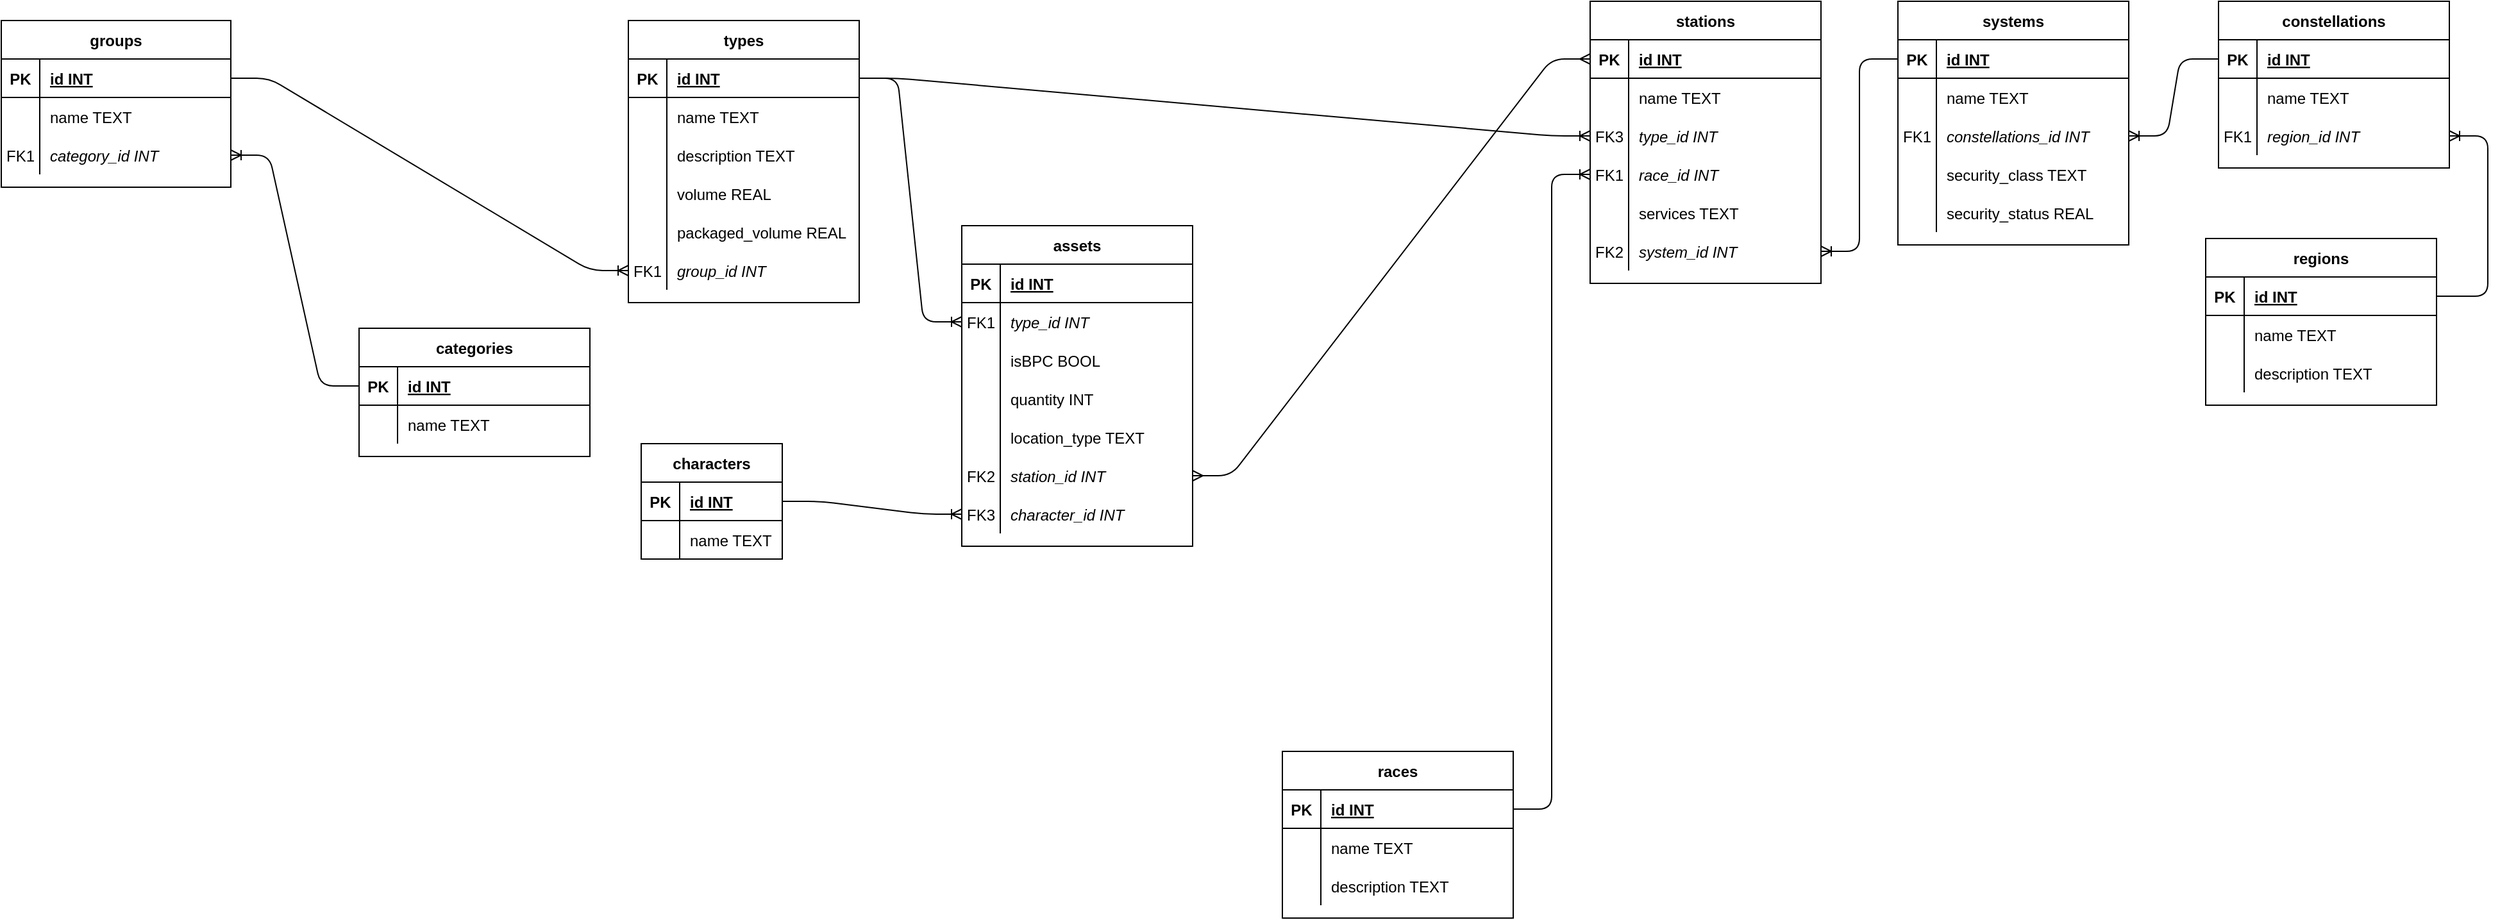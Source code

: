 <mxfile version="14.1.8" type="device"><diagram id="R2lEEEUBdFMjLlhIrx00" name="Page-1"><mxGraphModel dx="2560" dy="862" grid="1" gridSize="10" guides="1" tooltips="1" connect="1" arrows="1" fold="1" page="1" pageScale="1" pageWidth="1200" pageHeight="1600" math="0" shadow="0" extFonts="Permanent Marker^https://fonts.googleapis.com/css?family=Permanent+Marker"><root><mxCell id="0"/><mxCell id="1" parent="0"/><mxCell id="Y-l3WgnU4k8Fec1koup_-11" value="characters" style="shape=table;startSize=30;container=1;collapsible=1;childLayout=tableLayout;fixedRows=1;rowLines=0;fontStyle=1;align=center;resizeLast=1;" parent="1" vertex="1"><mxGeometry x="320" y="360" width="110" height="90" as="geometry"><mxRectangle x="140" y="400" width="90" height="30" as="alternateBounds"/></mxGeometry></mxCell><mxCell id="Y-l3WgnU4k8Fec1koup_-12" value="" style="shape=partialRectangle;collapsible=0;dropTarget=0;pointerEvents=0;fillColor=none;top=0;left=0;bottom=1;right=0;points=[[0,0.5],[1,0.5]];portConstraint=eastwest;" parent="Y-l3WgnU4k8Fec1koup_-11" vertex="1"><mxGeometry y="30" width="110" height="30" as="geometry"/></mxCell><mxCell id="Y-l3WgnU4k8Fec1koup_-13" value="PK" style="shape=partialRectangle;connectable=0;fillColor=none;top=0;left=0;bottom=0;right=0;fontStyle=1;overflow=hidden;" parent="Y-l3WgnU4k8Fec1koup_-12" vertex="1"><mxGeometry width="30" height="30" as="geometry"/></mxCell><mxCell id="Y-l3WgnU4k8Fec1koup_-14" value="id INT" style="shape=partialRectangle;connectable=0;fillColor=none;top=0;left=0;bottom=0;right=0;align=left;spacingLeft=6;fontStyle=5;overflow=hidden;" parent="Y-l3WgnU4k8Fec1koup_-12" vertex="1"><mxGeometry x="30" width="80" height="30" as="geometry"/></mxCell><mxCell id="Y-l3WgnU4k8Fec1koup_-15" value="" style="shape=partialRectangle;collapsible=0;dropTarget=0;pointerEvents=0;fillColor=none;top=0;left=0;bottom=0;right=0;points=[[0,0.5],[1,0.5]];portConstraint=eastwest;" parent="Y-l3WgnU4k8Fec1koup_-11" vertex="1"><mxGeometry y="60" width="110" height="30" as="geometry"/></mxCell><mxCell id="Y-l3WgnU4k8Fec1koup_-16" value="" style="shape=partialRectangle;connectable=0;fillColor=none;top=0;left=0;bottom=0;right=0;editable=1;overflow=hidden;" parent="Y-l3WgnU4k8Fec1koup_-15" vertex="1"><mxGeometry width="30" height="30" as="geometry"/></mxCell><mxCell id="Y-l3WgnU4k8Fec1koup_-17" value="name TEXT" style="shape=partialRectangle;connectable=0;fillColor=none;top=0;left=0;bottom=0;right=0;align=left;spacingLeft=6;overflow=hidden;" parent="Y-l3WgnU4k8Fec1koup_-15" vertex="1"><mxGeometry x="30" width="80" height="30" as="geometry"/></mxCell><mxCell id="Y-l3WgnU4k8Fec1koup_-24" value="assets" style="shape=table;startSize=30;container=1;collapsible=1;childLayout=tableLayout;fixedRows=1;rowLines=0;fontStyle=1;align=center;resizeLast=1;" parent="1" vertex="1"><mxGeometry x="570" y="190" width="180" height="250" as="geometry"/></mxCell><mxCell id="Y-l3WgnU4k8Fec1koup_-25" value="" style="shape=partialRectangle;collapsible=0;dropTarget=0;pointerEvents=0;fillColor=none;top=0;left=0;bottom=1;right=0;points=[[0,0.5],[1,0.5]];portConstraint=eastwest;" parent="Y-l3WgnU4k8Fec1koup_-24" vertex="1"><mxGeometry y="30" width="180" height="30" as="geometry"/></mxCell><mxCell id="Y-l3WgnU4k8Fec1koup_-26" value="PK" style="shape=partialRectangle;connectable=0;fillColor=none;top=0;left=0;bottom=0;right=0;fontStyle=1;overflow=hidden;" parent="Y-l3WgnU4k8Fec1koup_-25" vertex="1"><mxGeometry width="30" height="30" as="geometry"/></mxCell><mxCell id="Y-l3WgnU4k8Fec1koup_-27" value="id INT" style="shape=partialRectangle;connectable=0;fillColor=none;top=0;left=0;bottom=0;right=0;align=left;spacingLeft=6;fontStyle=5;overflow=hidden;" parent="Y-l3WgnU4k8Fec1koup_-25" vertex="1"><mxGeometry x="30" width="150" height="30" as="geometry"/></mxCell><mxCell id="Y-l3WgnU4k8Fec1koup_-28" value="" style="shape=partialRectangle;collapsible=0;dropTarget=0;pointerEvents=0;fillColor=none;top=0;left=0;bottom=0;right=0;points=[[0,0.5],[1,0.5]];portConstraint=eastwest;" parent="Y-l3WgnU4k8Fec1koup_-24" vertex="1"><mxGeometry y="60" width="180" height="30" as="geometry"/></mxCell><mxCell id="Y-l3WgnU4k8Fec1koup_-29" value="FK1" style="shape=partialRectangle;connectable=0;fillColor=none;top=0;left=0;bottom=0;right=0;editable=1;overflow=hidden;" parent="Y-l3WgnU4k8Fec1koup_-28" vertex="1"><mxGeometry width="30" height="30" as="geometry"/></mxCell><mxCell id="Y-l3WgnU4k8Fec1koup_-30" value="type_id INT" style="shape=partialRectangle;connectable=0;fillColor=none;top=0;left=0;bottom=0;right=0;align=left;spacingLeft=6;overflow=hidden;fontStyle=2" parent="Y-l3WgnU4k8Fec1koup_-28" vertex="1"><mxGeometry x="30" width="150" height="30" as="geometry"/></mxCell><mxCell id="Y-l3WgnU4k8Fec1koup_-31" value="" style="shape=partialRectangle;collapsible=0;dropTarget=0;pointerEvents=0;fillColor=none;top=0;left=0;bottom=0;right=0;points=[[0,0.5],[1,0.5]];portConstraint=eastwest;" parent="Y-l3WgnU4k8Fec1koup_-24" vertex="1"><mxGeometry y="90" width="180" height="30" as="geometry"/></mxCell><mxCell id="Y-l3WgnU4k8Fec1koup_-32" value="" style="shape=partialRectangle;connectable=0;fillColor=none;top=0;left=0;bottom=0;right=0;editable=1;overflow=hidden;" parent="Y-l3WgnU4k8Fec1koup_-31" vertex="1"><mxGeometry width="30" height="30" as="geometry"/></mxCell><mxCell id="Y-l3WgnU4k8Fec1koup_-33" value="isBPC BOOL" style="shape=partialRectangle;connectable=0;fillColor=none;top=0;left=0;bottom=0;right=0;align=left;spacingLeft=6;overflow=hidden;" parent="Y-l3WgnU4k8Fec1koup_-31" vertex="1"><mxGeometry x="30" width="150" height="30" as="geometry"/></mxCell><mxCell id="Y-l3WgnU4k8Fec1koup_-34" value="" style="shape=partialRectangle;collapsible=0;dropTarget=0;pointerEvents=0;fillColor=none;top=0;left=0;bottom=0;right=0;points=[[0,0.5],[1,0.5]];portConstraint=eastwest;" parent="Y-l3WgnU4k8Fec1koup_-24" vertex="1"><mxGeometry y="120" width="180" height="30" as="geometry"/></mxCell><mxCell id="Y-l3WgnU4k8Fec1koup_-35" value="" style="shape=partialRectangle;connectable=0;fillColor=none;top=0;left=0;bottom=0;right=0;editable=1;overflow=hidden;" parent="Y-l3WgnU4k8Fec1koup_-34" vertex="1"><mxGeometry width="30" height="30" as="geometry"/></mxCell><mxCell id="Y-l3WgnU4k8Fec1koup_-36" value="quantity INT" style="shape=partialRectangle;connectable=0;fillColor=none;top=0;left=0;bottom=0;right=0;align=left;spacingLeft=6;overflow=hidden;" parent="Y-l3WgnU4k8Fec1koup_-34" vertex="1"><mxGeometry x="30" width="150" height="30" as="geometry"/></mxCell><mxCell id="Y-l3WgnU4k8Fec1koup_-103" value="" style="shape=partialRectangle;collapsible=0;dropTarget=0;pointerEvents=0;fillColor=none;top=0;left=0;bottom=0;right=0;points=[[0,0.5],[1,0.5]];portConstraint=eastwest;" parent="Y-l3WgnU4k8Fec1koup_-24" vertex="1"><mxGeometry y="150" width="180" height="30" as="geometry"/></mxCell><mxCell id="Y-l3WgnU4k8Fec1koup_-104" value="" style="shape=partialRectangle;connectable=0;fillColor=none;top=0;left=0;bottom=0;right=0;editable=1;overflow=hidden;" parent="Y-l3WgnU4k8Fec1koup_-103" vertex="1"><mxGeometry width="30" height="30" as="geometry"/></mxCell><mxCell id="Y-l3WgnU4k8Fec1koup_-105" value="location_type TEXT" style="shape=partialRectangle;connectable=0;fillColor=none;top=0;left=0;bottom=0;right=0;align=left;spacingLeft=6;overflow=hidden;" parent="Y-l3WgnU4k8Fec1koup_-103" vertex="1"><mxGeometry x="30" width="150" height="30" as="geometry"/></mxCell><mxCell id="Y-l3WgnU4k8Fec1koup_-106" value="" style="shape=partialRectangle;collapsible=0;dropTarget=0;pointerEvents=0;fillColor=none;top=0;left=0;bottom=0;right=0;points=[[0,0.5],[1,0.5]];portConstraint=eastwest;" parent="Y-l3WgnU4k8Fec1koup_-24" vertex="1"><mxGeometry y="180" width="180" height="30" as="geometry"/></mxCell><mxCell id="Y-l3WgnU4k8Fec1koup_-107" value="FK2" style="shape=partialRectangle;connectable=0;fillColor=none;top=0;left=0;bottom=0;right=0;editable=1;overflow=hidden;" parent="Y-l3WgnU4k8Fec1koup_-106" vertex="1"><mxGeometry width="30" height="30" as="geometry"/></mxCell><mxCell id="Y-l3WgnU4k8Fec1koup_-108" value="station_id INT" style="shape=partialRectangle;connectable=0;fillColor=none;top=0;left=0;bottom=0;right=0;align=left;spacingLeft=6;overflow=hidden;fontStyle=2" parent="Y-l3WgnU4k8Fec1koup_-106" vertex="1"><mxGeometry x="30" width="150" height="30" as="geometry"/></mxCell><mxCell id="Y-l3WgnU4k8Fec1koup_-109" value="" style="shape=partialRectangle;collapsible=0;dropTarget=0;pointerEvents=0;fillColor=none;top=0;left=0;bottom=0;right=0;points=[[0,0.5],[1,0.5]];portConstraint=eastwest;" parent="Y-l3WgnU4k8Fec1koup_-24" vertex="1"><mxGeometry y="210" width="180" height="30" as="geometry"/></mxCell><mxCell id="Y-l3WgnU4k8Fec1koup_-110" value="FK3" style="shape=partialRectangle;connectable=0;fillColor=none;top=0;left=0;bottom=0;right=0;editable=1;overflow=hidden;" parent="Y-l3WgnU4k8Fec1koup_-109" vertex="1"><mxGeometry width="30" height="30" as="geometry"/></mxCell><mxCell id="Y-l3WgnU4k8Fec1koup_-111" value="character_id INT" style="shape=partialRectangle;connectable=0;fillColor=none;top=0;left=0;bottom=0;right=0;align=left;spacingLeft=6;overflow=hidden;fontStyle=2" parent="Y-l3WgnU4k8Fec1koup_-109" vertex="1"><mxGeometry x="30" width="150" height="30" as="geometry"/></mxCell><mxCell id="Y-l3WgnU4k8Fec1koup_-37" value="types" style="shape=table;startSize=30;container=1;collapsible=1;childLayout=tableLayout;fixedRows=1;rowLines=0;fontStyle=1;align=center;resizeLast=1;" parent="1" vertex="1"><mxGeometry x="310" y="30" width="180" height="220" as="geometry"/></mxCell><mxCell id="Y-l3WgnU4k8Fec1koup_-38" value="" style="shape=partialRectangle;collapsible=0;dropTarget=0;pointerEvents=0;fillColor=none;top=0;left=0;bottom=1;right=0;points=[[0,0.5],[1,0.5]];portConstraint=eastwest;" parent="Y-l3WgnU4k8Fec1koup_-37" vertex="1"><mxGeometry y="30" width="180" height="30" as="geometry"/></mxCell><mxCell id="Y-l3WgnU4k8Fec1koup_-39" value="PK" style="shape=partialRectangle;connectable=0;fillColor=none;top=0;left=0;bottom=0;right=0;fontStyle=1;overflow=hidden;" parent="Y-l3WgnU4k8Fec1koup_-38" vertex="1"><mxGeometry width="30" height="30" as="geometry"/></mxCell><mxCell id="Y-l3WgnU4k8Fec1koup_-40" value="id INT" style="shape=partialRectangle;connectable=0;fillColor=none;top=0;left=0;bottom=0;right=0;align=left;spacingLeft=6;fontStyle=5;overflow=hidden;" parent="Y-l3WgnU4k8Fec1koup_-38" vertex="1"><mxGeometry x="30" width="150" height="30" as="geometry"/></mxCell><mxCell id="Y-l3WgnU4k8Fec1koup_-44" value="" style="shape=partialRectangle;collapsible=0;dropTarget=0;pointerEvents=0;fillColor=none;top=0;left=0;bottom=0;right=0;points=[[0,0.5],[1,0.5]];portConstraint=eastwest;" parent="Y-l3WgnU4k8Fec1koup_-37" vertex="1"><mxGeometry y="60" width="180" height="30" as="geometry"/></mxCell><mxCell id="Y-l3WgnU4k8Fec1koup_-45" value="" style="shape=partialRectangle;connectable=0;fillColor=none;top=0;left=0;bottom=0;right=0;editable=1;overflow=hidden;" parent="Y-l3WgnU4k8Fec1koup_-44" vertex="1"><mxGeometry width="30" height="30" as="geometry"/></mxCell><mxCell id="Y-l3WgnU4k8Fec1koup_-46" value="name TEXT" style="shape=partialRectangle;connectable=0;fillColor=none;top=0;left=0;bottom=0;right=0;align=left;spacingLeft=6;overflow=hidden;" parent="Y-l3WgnU4k8Fec1koup_-44" vertex="1"><mxGeometry x="30" width="150" height="30" as="geometry"/></mxCell><mxCell id="Y-l3WgnU4k8Fec1koup_-41" value="" style="shape=partialRectangle;collapsible=0;dropTarget=0;pointerEvents=0;fillColor=none;top=0;left=0;bottom=0;right=0;points=[[0,0.5],[1,0.5]];portConstraint=eastwest;" parent="Y-l3WgnU4k8Fec1koup_-37" vertex="1"><mxGeometry y="90" width="180" height="30" as="geometry"/></mxCell><mxCell id="Y-l3WgnU4k8Fec1koup_-42" value="" style="shape=partialRectangle;connectable=0;fillColor=none;top=0;left=0;bottom=0;right=0;editable=1;overflow=hidden;" parent="Y-l3WgnU4k8Fec1koup_-41" vertex="1"><mxGeometry width="30" height="30" as="geometry"/></mxCell><mxCell id="Y-l3WgnU4k8Fec1koup_-43" value="description TEXT" style="shape=partialRectangle;connectable=0;fillColor=none;top=0;left=0;bottom=0;right=0;align=left;spacingLeft=6;overflow=hidden;" parent="Y-l3WgnU4k8Fec1koup_-41" vertex="1"><mxGeometry x="30" width="150" height="30" as="geometry"/></mxCell><mxCell id="Y-l3WgnU4k8Fec1koup_-95" value="" style="shape=partialRectangle;collapsible=0;dropTarget=0;pointerEvents=0;fillColor=none;top=0;left=0;bottom=0;right=0;points=[[0,0.5],[1,0.5]];portConstraint=eastwest;" parent="Y-l3WgnU4k8Fec1koup_-37" vertex="1"><mxGeometry y="120" width="180" height="30" as="geometry"/></mxCell><mxCell id="Y-l3WgnU4k8Fec1koup_-96" value="" style="shape=partialRectangle;connectable=0;fillColor=none;top=0;left=0;bottom=0;right=0;editable=1;overflow=hidden;" parent="Y-l3WgnU4k8Fec1koup_-95" vertex="1"><mxGeometry width="30" height="30" as="geometry"/></mxCell><mxCell id="Y-l3WgnU4k8Fec1koup_-97" value="volume REAL" style="shape=partialRectangle;connectable=0;fillColor=none;top=0;left=0;bottom=0;right=0;align=left;spacingLeft=6;overflow=hidden;" parent="Y-l3WgnU4k8Fec1koup_-95" vertex="1"><mxGeometry x="30" width="150" height="30" as="geometry"/></mxCell><mxCell id="Y-l3WgnU4k8Fec1koup_-98" value="" style="shape=partialRectangle;collapsible=0;dropTarget=0;pointerEvents=0;fillColor=none;top=0;left=0;bottom=0;right=0;points=[[0,0.5],[1,0.5]];portConstraint=eastwest;" parent="Y-l3WgnU4k8Fec1koup_-37" vertex="1"><mxGeometry y="150" width="180" height="30" as="geometry"/></mxCell><mxCell id="Y-l3WgnU4k8Fec1koup_-99" value="" style="shape=partialRectangle;connectable=0;fillColor=none;top=0;left=0;bottom=0;right=0;editable=1;overflow=hidden;" parent="Y-l3WgnU4k8Fec1koup_-98" vertex="1"><mxGeometry width="30" height="30" as="geometry"/></mxCell><mxCell id="Y-l3WgnU4k8Fec1koup_-100" value="packaged_volume REAL" style="shape=partialRectangle;connectable=0;fillColor=none;top=0;left=0;bottom=0;right=0;align=left;spacingLeft=6;overflow=hidden;" parent="Y-l3WgnU4k8Fec1koup_-98" vertex="1"><mxGeometry x="30" width="150" height="30" as="geometry"/></mxCell><mxCell id="Y-l3WgnU4k8Fec1koup_-47" value="" style="shape=partialRectangle;collapsible=0;dropTarget=0;pointerEvents=0;fillColor=none;top=0;left=0;bottom=0;right=0;points=[[0,0.5],[1,0.5]];portConstraint=eastwest;" parent="Y-l3WgnU4k8Fec1koup_-37" vertex="1"><mxGeometry y="180" width="180" height="30" as="geometry"/></mxCell><mxCell id="Y-l3WgnU4k8Fec1koup_-48" value="FK1" style="shape=partialRectangle;connectable=0;fillColor=none;top=0;left=0;bottom=0;right=0;editable=1;overflow=hidden;" parent="Y-l3WgnU4k8Fec1koup_-47" vertex="1"><mxGeometry width="30" height="30" as="geometry"/></mxCell><mxCell id="Y-l3WgnU4k8Fec1koup_-49" value="group_id INT" style="shape=partialRectangle;connectable=0;fillColor=none;top=0;left=0;bottom=0;right=0;align=left;spacingLeft=6;overflow=hidden;fontStyle=2" parent="Y-l3WgnU4k8Fec1koup_-47" vertex="1"><mxGeometry x="30" width="150" height="30" as="geometry"/></mxCell><mxCell id="Y-l3WgnU4k8Fec1koup_-63" value="groups" style="shape=table;startSize=30;container=1;collapsible=1;childLayout=tableLayout;fixedRows=1;rowLines=0;fontStyle=1;align=center;resizeLast=1;" parent="1" vertex="1"><mxGeometry x="-179" y="30" width="179" height="130" as="geometry"/></mxCell><mxCell id="Y-l3WgnU4k8Fec1koup_-64" value="" style="shape=partialRectangle;collapsible=0;dropTarget=0;pointerEvents=0;fillColor=none;top=0;left=0;bottom=1;right=0;points=[[0,0.5],[1,0.5]];portConstraint=eastwest;" parent="Y-l3WgnU4k8Fec1koup_-63" vertex="1"><mxGeometry y="30" width="179" height="30" as="geometry"/></mxCell><mxCell id="Y-l3WgnU4k8Fec1koup_-65" value="PK" style="shape=partialRectangle;connectable=0;fillColor=none;top=0;left=0;bottom=0;right=0;fontStyle=1;overflow=hidden;" parent="Y-l3WgnU4k8Fec1koup_-64" vertex="1"><mxGeometry width="30" height="30" as="geometry"/></mxCell><mxCell id="Y-l3WgnU4k8Fec1koup_-66" value="id INT" style="shape=partialRectangle;connectable=0;fillColor=none;top=0;left=0;bottom=0;right=0;align=left;spacingLeft=6;fontStyle=5;overflow=hidden;" parent="Y-l3WgnU4k8Fec1koup_-64" vertex="1"><mxGeometry x="30" width="149" height="30" as="geometry"/></mxCell><mxCell id="Y-l3WgnU4k8Fec1koup_-67" value="" style="shape=partialRectangle;collapsible=0;dropTarget=0;pointerEvents=0;fillColor=none;top=0;left=0;bottom=0;right=0;points=[[0,0.5],[1,0.5]];portConstraint=eastwest;" parent="Y-l3WgnU4k8Fec1koup_-63" vertex="1"><mxGeometry y="60" width="179" height="30" as="geometry"/></mxCell><mxCell id="Y-l3WgnU4k8Fec1koup_-68" value="" style="shape=partialRectangle;connectable=0;fillColor=none;top=0;left=0;bottom=0;right=0;editable=1;overflow=hidden;" parent="Y-l3WgnU4k8Fec1koup_-67" vertex="1"><mxGeometry width="30" height="30" as="geometry"/></mxCell><mxCell id="Y-l3WgnU4k8Fec1koup_-69" value="name TEXT" style="shape=partialRectangle;connectable=0;fillColor=none;top=0;left=0;bottom=0;right=0;align=left;spacingLeft=6;overflow=hidden;" parent="Y-l3WgnU4k8Fec1koup_-67" vertex="1"><mxGeometry x="30" width="149" height="30" as="geometry"/></mxCell><mxCell id="Y-l3WgnU4k8Fec1koup_-90" value="" style="shape=partialRectangle;collapsible=0;dropTarget=0;pointerEvents=0;fillColor=none;top=0;left=0;bottom=0;right=0;points=[[0,0.5],[1,0.5]];portConstraint=eastwest;" parent="Y-l3WgnU4k8Fec1koup_-63" vertex="1"><mxGeometry y="90" width="179" height="30" as="geometry"/></mxCell><mxCell id="Y-l3WgnU4k8Fec1koup_-91" value="FK1" style="shape=partialRectangle;connectable=0;fillColor=none;top=0;left=0;bottom=0;right=0;editable=1;overflow=hidden;" parent="Y-l3WgnU4k8Fec1koup_-90" vertex="1"><mxGeometry width="30" height="30" as="geometry"/></mxCell><mxCell id="Y-l3WgnU4k8Fec1koup_-92" value="category_id INT" style="shape=partialRectangle;connectable=0;fillColor=none;top=0;left=0;bottom=0;right=0;align=left;spacingLeft=6;overflow=hidden;fontStyle=2" parent="Y-l3WgnU4k8Fec1koup_-90" vertex="1"><mxGeometry x="30" width="149" height="30" as="geometry"/></mxCell><mxCell id="Y-l3WgnU4k8Fec1koup_-76" value="categories" style="shape=table;startSize=30;container=1;collapsible=1;childLayout=tableLayout;fixedRows=1;rowLines=0;fontStyle=1;align=center;resizeLast=1;" parent="1" vertex="1"><mxGeometry x="100" y="270" width="180" height="100" as="geometry"/></mxCell><mxCell id="Y-l3WgnU4k8Fec1koup_-77" value="" style="shape=partialRectangle;collapsible=0;dropTarget=0;pointerEvents=0;fillColor=none;top=0;left=0;bottom=1;right=0;points=[[0,0.5],[1,0.5]];portConstraint=eastwest;" parent="Y-l3WgnU4k8Fec1koup_-76" vertex="1"><mxGeometry y="30" width="180" height="30" as="geometry"/></mxCell><mxCell id="Y-l3WgnU4k8Fec1koup_-78" value="PK" style="shape=partialRectangle;connectable=0;fillColor=none;top=0;left=0;bottom=0;right=0;fontStyle=1;overflow=hidden;" parent="Y-l3WgnU4k8Fec1koup_-77" vertex="1"><mxGeometry width="30" height="30" as="geometry"/></mxCell><mxCell id="Y-l3WgnU4k8Fec1koup_-79" value="id INT" style="shape=partialRectangle;connectable=0;fillColor=none;top=0;left=0;bottom=0;right=0;align=left;spacingLeft=6;fontStyle=5;overflow=hidden;" parent="Y-l3WgnU4k8Fec1koup_-77" vertex="1"><mxGeometry x="30" width="150" height="30" as="geometry"/></mxCell><mxCell id="Y-l3WgnU4k8Fec1koup_-80" value="" style="shape=partialRectangle;collapsible=0;dropTarget=0;pointerEvents=0;fillColor=none;top=0;left=0;bottom=0;right=0;points=[[0,0.5],[1,0.5]];portConstraint=eastwest;" parent="Y-l3WgnU4k8Fec1koup_-76" vertex="1"><mxGeometry y="60" width="180" height="30" as="geometry"/></mxCell><mxCell id="Y-l3WgnU4k8Fec1koup_-81" value="" style="shape=partialRectangle;connectable=0;fillColor=none;top=0;left=0;bottom=0;right=0;editable=1;overflow=hidden;" parent="Y-l3WgnU4k8Fec1koup_-80" vertex="1"><mxGeometry width="30" height="30" as="geometry"/></mxCell><mxCell id="Y-l3WgnU4k8Fec1koup_-82" value="name TEXT" style="shape=partialRectangle;connectable=0;fillColor=none;top=0;left=0;bottom=0;right=0;align=left;spacingLeft=6;overflow=hidden;" parent="Y-l3WgnU4k8Fec1koup_-80" vertex="1"><mxGeometry x="30" width="150" height="30" as="geometry"/></mxCell><mxCell id="Y-l3WgnU4k8Fec1koup_-93" value="" style="edgeStyle=entityRelationEdgeStyle;fontSize=12;html=1;endArrow=ERoneToMany;exitX=0;exitY=0.5;exitDx=0;exitDy=0;entryX=1;entryY=0.5;entryDx=0;entryDy=0;" parent="1" source="Y-l3WgnU4k8Fec1koup_-77" target="Y-l3WgnU4k8Fec1koup_-90" edge="1"><mxGeometry width="100" height="100" relative="1" as="geometry"><mxPoint x="290" y="390" as="sourcePoint"/><mxPoint x="390" y="290" as="targetPoint"/></mxGeometry></mxCell><mxCell id="Y-l3WgnU4k8Fec1koup_-94" value="" style="edgeStyle=entityRelationEdgeStyle;fontSize=12;html=1;endArrow=ERoneToMany;entryX=0;entryY=0.5;entryDx=0;entryDy=0;exitX=1;exitY=0.5;exitDx=0;exitDy=0;" parent="1" source="Y-l3WgnU4k8Fec1koup_-64" target="Y-l3WgnU4k8Fec1koup_-47" edge="1"><mxGeometry width="100" height="100" relative="1" as="geometry"><mxPoint x="320" y="320" as="sourcePoint"/><mxPoint x="420" y="220" as="targetPoint"/></mxGeometry></mxCell><mxCell id="Y-l3WgnU4k8Fec1koup_-102" value="" style="edgeStyle=entityRelationEdgeStyle;fontSize=12;html=1;endArrow=ERoneToMany;exitX=1;exitY=0.5;exitDx=0;exitDy=0;entryX=0;entryY=0.5;entryDx=0;entryDy=0;" parent="1" source="Y-l3WgnU4k8Fec1koup_-38" target="Y-l3WgnU4k8Fec1koup_-28" edge="1"><mxGeometry width="100" height="100" relative="1" as="geometry"><mxPoint x="510" y="570" as="sourcePoint"/><mxPoint x="610" y="470" as="targetPoint"/></mxGeometry></mxCell><mxCell id="Y-l3WgnU4k8Fec1koup_-112" value="" style="edgeStyle=entityRelationEdgeStyle;fontSize=12;html=1;endArrow=ERoneToMany;exitX=1;exitY=0.5;exitDx=0;exitDy=0;entryX=0;entryY=0.5;entryDx=0;entryDy=0;" parent="1" source="Y-l3WgnU4k8Fec1koup_-12" target="Y-l3WgnU4k8Fec1koup_-109" edge="1"><mxGeometry width="100" height="100" relative="1" as="geometry"><mxPoint x="450" y="550" as="sourcePoint"/><mxPoint x="550" y="450" as="targetPoint"/></mxGeometry></mxCell><mxCell id="Y-l3WgnU4k8Fec1koup_-113" value="stations" style="shape=table;startSize=30;container=1;collapsible=1;childLayout=tableLayout;fixedRows=1;rowLines=0;fontStyle=1;align=center;resizeLast=1;" parent="1" vertex="1"><mxGeometry x="1060" y="15" width="180" height="220" as="geometry"/></mxCell><mxCell id="Y-l3WgnU4k8Fec1koup_-114" value="" style="shape=partialRectangle;collapsible=0;dropTarget=0;pointerEvents=0;fillColor=none;top=0;left=0;bottom=1;right=0;points=[[0,0.5],[1,0.5]];portConstraint=eastwest;" parent="Y-l3WgnU4k8Fec1koup_-113" vertex="1"><mxGeometry y="30" width="180" height="30" as="geometry"/></mxCell><mxCell id="Y-l3WgnU4k8Fec1koup_-115" value="PK" style="shape=partialRectangle;connectable=0;fillColor=none;top=0;left=0;bottom=0;right=0;fontStyle=1;overflow=hidden;" parent="Y-l3WgnU4k8Fec1koup_-114" vertex="1"><mxGeometry width="30" height="30" as="geometry"/></mxCell><mxCell id="Y-l3WgnU4k8Fec1koup_-116" value="id INT" style="shape=partialRectangle;connectable=0;fillColor=none;top=0;left=0;bottom=0;right=0;align=left;spacingLeft=6;fontStyle=5;overflow=hidden;" parent="Y-l3WgnU4k8Fec1koup_-114" vertex="1"><mxGeometry x="30" width="150" height="30" as="geometry"/></mxCell><mxCell id="Y-l3WgnU4k8Fec1koup_-117" value="" style="shape=partialRectangle;collapsible=0;dropTarget=0;pointerEvents=0;fillColor=none;top=0;left=0;bottom=0;right=0;points=[[0,0.5],[1,0.5]];portConstraint=eastwest;" parent="Y-l3WgnU4k8Fec1koup_-113" vertex="1"><mxGeometry y="60" width="180" height="30" as="geometry"/></mxCell><mxCell id="Y-l3WgnU4k8Fec1koup_-118" value="" style="shape=partialRectangle;connectable=0;fillColor=none;top=0;left=0;bottom=0;right=0;editable=1;overflow=hidden;" parent="Y-l3WgnU4k8Fec1koup_-117" vertex="1"><mxGeometry width="30" height="30" as="geometry"/></mxCell><mxCell id="Y-l3WgnU4k8Fec1koup_-119" value="name TEXT" style="shape=partialRectangle;connectable=0;fillColor=none;top=0;left=0;bottom=0;right=0;align=left;spacingLeft=6;overflow=hidden;" parent="Y-l3WgnU4k8Fec1koup_-117" vertex="1"><mxGeometry x="30" width="150" height="30" as="geometry"/></mxCell><mxCell id="Y-l3WgnU4k8Fec1koup_-131" value="" style="shape=partialRectangle;collapsible=0;dropTarget=0;pointerEvents=0;fillColor=none;top=0;left=0;bottom=0;right=0;points=[[0,0.5],[1,0.5]];portConstraint=eastwest;fontStyle=2" parent="Y-l3WgnU4k8Fec1koup_-113" vertex="1"><mxGeometry y="90" width="180" height="30" as="geometry"/></mxCell><mxCell id="Y-l3WgnU4k8Fec1koup_-132" value="FK3" style="shape=partialRectangle;connectable=0;fillColor=none;top=0;left=0;bottom=0;right=0;editable=1;overflow=hidden;" parent="Y-l3WgnU4k8Fec1koup_-131" vertex="1"><mxGeometry width="30" height="30" as="geometry"/></mxCell><mxCell id="Y-l3WgnU4k8Fec1koup_-133" value="type_id INT" style="shape=partialRectangle;connectable=0;fillColor=none;top=0;left=0;bottom=0;right=0;align=left;spacingLeft=6;overflow=hidden;fontStyle=2" parent="Y-l3WgnU4k8Fec1koup_-131" vertex="1"><mxGeometry x="30" width="150" height="30" as="geometry"/></mxCell><mxCell id="Y-l3WgnU4k8Fec1koup_-120" value="" style="shape=partialRectangle;collapsible=0;dropTarget=0;pointerEvents=0;fillColor=none;top=0;left=0;bottom=0;right=0;points=[[0,0.5],[1,0.5]];portConstraint=eastwest;" parent="Y-l3WgnU4k8Fec1koup_-113" vertex="1"><mxGeometry y="120" width="180" height="30" as="geometry"/></mxCell><mxCell id="Y-l3WgnU4k8Fec1koup_-121" value="FK1" style="shape=partialRectangle;connectable=0;fillColor=none;top=0;left=0;bottom=0;right=0;editable=1;overflow=hidden;" parent="Y-l3WgnU4k8Fec1koup_-120" vertex="1"><mxGeometry width="30" height="30" as="geometry"/></mxCell><mxCell id="Y-l3WgnU4k8Fec1koup_-122" value="race_id INT" style="shape=partialRectangle;connectable=0;fillColor=none;top=0;left=0;bottom=0;right=0;align=left;spacingLeft=6;overflow=hidden;fontStyle=2" parent="Y-l3WgnU4k8Fec1koup_-120" vertex="1"><mxGeometry x="30" width="150" height="30" as="geometry"/></mxCell><mxCell id="Y-l3WgnU4k8Fec1koup_-123" value="" style="shape=partialRectangle;collapsible=0;dropTarget=0;pointerEvents=0;fillColor=none;top=0;left=0;bottom=0;right=0;points=[[0,0.5],[1,0.5]];portConstraint=eastwest;" parent="Y-l3WgnU4k8Fec1koup_-113" vertex="1"><mxGeometry y="150" width="180" height="30" as="geometry"/></mxCell><mxCell id="Y-l3WgnU4k8Fec1koup_-124" value="" style="shape=partialRectangle;connectable=0;fillColor=none;top=0;left=0;bottom=0;right=0;editable=1;overflow=hidden;" parent="Y-l3WgnU4k8Fec1koup_-123" vertex="1"><mxGeometry width="30" height="30" as="geometry"/></mxCell><mxCell id="Y-l3WgnU4k8Fec1koup_-125" value="services TEXT" style="shape=partialRectangle;connectable=0;fillColor=none;top=0;left=0;bottom=0;right=0;align=left;spacingLeft=6;overflow=hidden;" parent="Y-l3WgnU4k8Fec1koup_-123" vertex="1"><mxGeometry x="30" width="150" height="30" as="geometry"/></mxCell><mxCell id="Y-l3WgnU4k8Fec1koup_-128" value="" style="shape=partialRectangle;collapsible=0;dropTarget=0;pointerEvents=0;fillColor=none;top=0;left=0;bottom=0;right=0;points=[[0,0.5],[1,0.5]];portConstraint=eastwest;fontStyle=2" parent="Y-l3WgnU4k8Fec1koup_-113" vertex="1"><mxGeometry y="180" width="180" height="30" as="geometry"/></mxCell><mxCell id="Y-l3WgnU4k8Fec1koup_-129" value="FK2" style="shape=partialRectangle;connectable=0;fillColor=none;top=0;left=0;bottom=0;right=0;editable=1;overflow=hidden;" parent="Y-l3WgnU4k8Fec1koup_-128" vertex="1"><mxGeometry width="30" height="30" as="geometry"/></mxCell><mxCell id="Y-l3WgnU4k8Fec1koup_-130" value="system_id INT" style="shape=partialRectangle;connectable=0;fillColor=none;top=0;left=0;bottom=0;right=0;align=left;spacingLeft=6;overflow=hidden;fontStyle=2" parent="Y-l3WgnU4k8Fec1koup_-128" vertex="1"><mxGeometry x="30" width="150" height="30" as="geometry"/></mxCell><mxCell id="Y-l3WgnU4k8Fec1koup_-127" value="" style="edgeStyle=entityRelationEdgeStyle;fontSize=12;html=1;endArrow=ERmany;startArrow=ERmany;entryX=0;entryY=0.5;entryDx=0;entryDy=0;" parent="1" source="Y-l3WgnU4k8Fec1koup_-106" target="Y-l3WgnU4k8Fec1koup_-114" edge="1"><mxGeometry width="100" height="100" relative="1" as="geometry"><mxPoint x="850" y="580" as="sourcePoint"/><mxPoint x="950" y="480" as="targetPoint"/></mxGeometry></mxCell><mxCell id="Y-l3WgnU4k8Fec1koup_-135" value="races" style="shape=table;startSize=30;container=1;collapsible=1;childLayout=tableLayout;fixedRows=1;rowLines=0;fontStyle=1;align=center;resizeLast=1;" parent="1" vertex="1"><mxGeometry x="820" y="600" width="180" height="130" as="geometry"/></mxCell><mxCell id="Y-l3WgnU4k8Fec1koup_-136" value="" style="shape=partialRectangle;collapsible=0;dropTarget=0;pointerEvents=0;fillColor=none;top=0;left=0;bottom=1;right=0;points=[[0,0.5],[1,0.5]];portConstraint=eastwest;" parent="Y-l3WgnU4k8Fec1koup_-135" vertex="1"><mxGeometry y="30" width="180" height="30" as="geometry"/></mxCell><mxCell id="Y-l3WgnU4k8Fec1koup_-137" value="PK" style="shape=partialRectangle;connectable=0;fillColor=none;top=0;left=0;bottom=0;right=0;fontStyle=1;overflow=hidden;" parent="Y-l3WgnU4k8Fec1koup_-136" vertex="1"><mxGeometry width="30" height="30" as="geometry"/></mxCell><mxCell id="Y-l3WgnU4k8Fec1koup_-138" value="id INT" style="shape=partialRectangle;connectable=0;fillColor=none;top=0;left=0;bottom=0;right=0;align=left;spacingLeft=6;fontStyle=5;overflow=hidden;" parent="Y-l3WgnU4k8Fec1koup_-136" vertex="1"><mxGeometry x="30" width="150" height="30" as="geometry"/></mxCell><mxCell id="Y-l3WgnU4k8Fec1koup_-139" value="" style="shape=partialRectangle;collapsible=0;dropTarget=0;pointerEvents=0;fillColor=none;top=0;left=0;bottom=0;right=0;points=[[0,0.5],[1,0.5]];portConstraint=eastwest;" parent="Y-l3WgnU4k8Fec1koup_-135" vertex="1"><mxGeometry y="60" width="180" height="30" as="geometry"/></mxCell><mxCell id="Y-l3WgnU4k8Fec1koup_-140" value="" style="shape=partialRectangle;connectable=0;fillColor=none;top=0;left=0;bottom=0;right=0;editable=1;overflow=hidden;" parent="Y-l3WgnU4k8Fec1koup_-139" vertex="1"><mxGeometry width="30" height="30" as="geometry"/></mxCell><mxCell id="Y-l3WgnU4k8Fec1koup_-141" value="name TEXT" style="shape=partialRectangle;connectable=0;fillColor=none;top=0;left=0;bottom=0;right=0;align=left;spacingLeft=6;overflow=hidden;" parent="Y-l3WgnU4k8Fec1koup_-139" vertex="1"><mxGeometry x="30" width="150" height="30" as="geometry"/></mxCell><mxCell id="Y-l3WgnU4k8Fec1koup_-142" value="" style="shape=partialRectangle;collapsible=0;dropTarget=0;pointerEvents=0;fillColor=none;top=0;left=0;bottom=0;right=0;points=[[0,0.5],[1,0.5]];portConstraint=eastwest;" parent="Y-l3WgnU4k8Fec1koup_-135" vertex="1"><mxGeometry y="90" width="180" height="30" as="geometry"/></mxCell><mxCell id="Y-l3WgnU4k8Fec1koup_-143" value="" style="shape=partialRectangle;connectable=0;fillColor=none;top=0;left=0;bottom=0;right=0;editable=1;overflow=hidden;" parent="Y-l3WgnU4k8Fec1koup_-142" vertex="1"><mxGeometry width="30" height="30" as="geometry"/></mxCell><mxCell id="Y-l3WgnU4k8Fec1koup_-144" value="description TEXT" style="shape=partialRectangle;connectable=0;fillColor=none;top=0;left=0;bottom=0;right=0;align=left;spacingLeft=6;overflow=hidden;" parent="Y-l3WgnU4k8Fec1koup_-142" vertex="1"><mxGeometry x="30" width="150" height="30" as="geometry"/></mxCell><mxCell id="Y-l3WgnU4k8Fec1koup_-150" value="" style="edgeStyle=entityRelationEdgeStyle;fontSize=12;html=1;endArrow=ERoneToMany;exitX=1;exitY=0.5;exitDx=0;exitDy=0;entryX=0;entryY=0.5;entryDx=0;entryDy=0;" parent="1" source="Y-l3WgnU4k8Fec1koup_-38" target="Y-l3WgnU4k8Fec1koup_-131" edge="1"><mxGeometry width="100" height="100" relative="1" as="geometry"><mxPoint x="780" y="180" as="sourcePoint"/><mxPoint x="880" y="80" as="targetPoint"/></mxGeometry></mxCell><mxCell id="Y-l3WgnU4k8Fec1koup_-151" value="" style="edgeStyle=entityRelationEdgeStyle;fontSize=12;html=1;endArrow=ERoneToMany;exitX=1;exitY=0.5;exitDx=0;exitDy=0;entryX=0;entryY=0.5;entryDx=0;entryDy=0;" parent="1" source="Y-l3WgnU4k8Fec1koup_-136" target="Y-l3WgnU4k8Fec1koup_-120" edge="1"><mxGeometry width="100" height="100" relative="1" as="geometry"><mxPoint x="1080" y="480" as="sourcePoint"/><mxPoint x="1180" y="380" as="targetPoint"/></mxGeometry></mxCell><mxCell id="Y-l3WgnU4k8Fec1koup_-152" value="systems" style="shape=table;startSize=30;container=1;collapsible=1;childLayout=tableLayout;fixedRows=1;rowLines=0;fontStyle=1;align=center;resizeLast=1;" parent="1" vertex="1"><mxGeometry x="1300" y="15" width="180" height="190" as="geometry"/></mxCell><mxCell id="Y-l3WgnU4k8Fec1koup_-153" value="" style="shape=partialRectangle;collapsible=0;dropTarget=0;pointerEvents=0;fillColor=none;top=0;left=0;bottom=1;right=0;points=[[0,0.5],[1,0.5]];portConstraint=eastwest;" parent="Y-l3WgnU4k8Fec1koup_-152" vertex="1"><mxGeometry y="30" width="180" height="30" as="geometry"/></mxCell><mxCell id="Y-l3WgnU4k8Fec1koup_-154" value="PK" style="shape=partialRectangle;connectable=0;fillColor=none;top=0;left=0;bottom=0;right=0;fontStyle=1;overflow=hidden;" parent="Y-l3WgnU4k8Fec1koup_-153" vertex="1"><mxGeometry width="30" height="30" as="geometry"/></mxCell><mxCell id="Y-l3WgnU4k8Fec1koup_-155" value="id INT" style="shape=partialRectangle;connectable=0;fillColor=none;top=0;left=0;bottom=0;right=0;align=left;spacingLeft=6;fontStyle=5;overflow=hidden;" parent="Y-l3WgnU4k8Fec1koup_-153" vertex="1"><mxGeometry x="30" width="150" height="30" as="geometry"/></mxCell><mxCell id="Y-l3WgnU4k8Fec1koup_-156" value="" style="shape=partialRectangle;collapsible=0;dropTarget=0;pointerEvents=0;fillColor=none;top=0;left=0;bottom=0;right=0;points=[[0,0.5],[1,0.5]];portConstraint=eastwest;" parent="Y-l3WgnU4k8Fec1koup_-152" vertex="1"><mxGeometry y="60" width="180" height="30" as="geometry"/></mxCell><mxCell id="Y-l3WgnU4k8Fec1koup_-157" value="" style="shape=partialRectangle;connectable=0;fillColor=none;top=0;left=0;bottom=0;right=0;editable=1;overflow=hidden;" parent="Y-l3WgnU4k8Fec1koup_-156" vertex="1"><mxGeometry width="30" height="30" as="geometry"/></mxCell><mxCell id="Y-l3WgnU4k8Fec1koup_-158" value="name TEXT" style="shape=partialRectangle;connectable=0;fillColor=none;top=0;left=0;bottom=0;right=0;align=left;spacingLeft=6;overflow=hidden;" parent="Y-l3WgnU4k8Fec1koup_-156" vertex="1"><mxGeometry x="30" width="150" height="30" as="geometry"/></mxCell><mxCell id="Y-l3WgnU4k8Fec1koup_-159" value="" style="shape=partialRectangle;collapsible=0;dropTarget=0;pointerEvents=0;fillColor=none;top=0;left=0;bottom=0;right=0;points=[[0,0.5],[1,0.5]];portConstraint=eastwest;" parent="Y-l3WgnU4k8Fec1koup_-152" vertex="1"><mxGeometry y="90" width="180" height="30" as="geometry"/></mxCell><mxCell id="Y-l3WgnU4k8Fec1koup_-160" value="FK1" style="shape=partialRectangle;connectable=0;fillColor=none;top=0;left=0;bottom=0;right=0;editable=1;overflow=hidden;" parent="Y-l3WgnU4k8Fec1koup_-159" vertex="1"><mxGeometry width="30" height="30" as="geometry"/></mxCell><mxCell id="Y-l3WgnU4k8Fec1koup_-161" value="constellations_id INT" style="shape=partialRectangle;connectable=0;fillColor=none;top=0;left=0;bottom=0;right=0;align=left;spacingLeft=6;overflow=hidden;fontStyle=2" parent="Y-l3WgnU4k8Fec1koup_-159" vertex="1"><mxGeometry x="30" width="150" height="30" as="geometry"/></mxCell><mxCell id="Y-l3WgnU4k8Fec1koup_-162" value="" style="shape=partialRectangle;collapsible=0;dropTarget=0;pointerEvents=0;fillColor=none;top=0;left=0;bottom=0;right=0;points=[[0,0.5],[1,0.5]];portConstraint=eastwest;" parent="Y-l3WgnU4k8Fec1koup_-152" vertex="1"><mxGeometry y="120" width="180" height="30" as="geometry"/></mxCell><mxCell id="Y-l3WgnU4k8Fec1koup_-163" value="" style="shape=partialRectangle;connectable=0;fillColor=none;top=0;left=0;bottom=0;right=0;editable=1;overflow=hidden;" parent="Y-l3WgnU4k8Fec1koup_-162" vertex="1"><mxGeometry width="30" height="30" as="geometry"/></mxCell><mxCell id="Y-l3WgnU4k8Fec1koup_-164" value="security_class TEXT" style="shape=partialRectangle;connectable=0;fillColor=none;top=0;left=0;bottom=0;right=0;align=left;spacingLeft=6;overflow=hidden;" parent="Y-l3WgnU4k8Fec1koup_-162" vertex="1"><mxGeometry x="30" width="150" height="30" as="geometry"/></mxCell><mxCell id="Y-l3WgnU4k8Fec1koup_-166" value="" style="shape=partialRectangle;collapsible=0;dropTarget=0;pointerEvents=0;fillColor=none;top=0;left=0;bottom=0;right=0;points=[[0,0.5],[1,0.5]];portConstraint=eastwest;" parent="Y-l3WgnU4k8Fec1koup_-152" vertex="1"><mxGeometry y="150" width="180" height="30" as="geometry"/></mxCell><mxCell id="Y-l3WgnU4k8Fec1koup_-167" value="" style="shape=partialRectangle;connectable=0;fillColor=none;top=0;left=0;bottom=0;right=0;editable=1;overflow=hidden;" parent="Y-l3WgnU4k8Fec1koup_-166" vertex="1"><mxGeometry width="30" height="30" as="geometry"/></mxCell><mxCell id="Y-l3WgnU4k8Fec1koup_-168" value="security_status REAL" style="shape=partialRectangle;connectable=0;fillColor=none;top=0;left=0;bottom=0;right=0;align=left;spacingLeft=6;overflow=hidden;" parent="Y-l3WgnU4k8Fec1koup_-166" vertex="1"><mxGeometry x="30" width="150" height="30" as="geometry"/></mxCell><mxCell id="Y-l3WgnU4k8Fec1koup_-165" value="" style="edgeStyle=entityRelationEdgeStyle;fontSize=12;html=1;endArrow=ERoneToMany;" parent="1" source="Y-l3WgnU4k8Fec1koup_-153" target="Y-l3WgnU4k8Fec1koup_-128" edge="1"><mxGeometry width="100" height="100" relative="1" as="geometry"><mxPoint x="1350" y="440" as="sourcePoint"/><mxPoint x="1450" y="340" as="targetPoint"/></mxGeometry></mxCell><mxCell id="Y-l3WgnU4k8Fec1koup_-169" value="constellations" style="shape=table;startSize=30;container=1;collapsible=1;childLayout=tableLayout;fixedRows=1;rowLines=0;fontStyle=1;align=center;resizeLast=1;" parent="1" vertex="1"><mxGeometry x="1550" y="15" width="180" height="130" as="geometry"/></mxCell><mxCell id="Y-l3WgnU4k8Fec1koup_-170" value="" style="shape=partialRectangle;collapsible=0;dropTarget=0;pointerEvents=0;fillColor=none;top=0;left=0;bottom=1;right=0;points=[[0,0.5],[1,0.5]];portConstraint=eastwest;" parent="Y-l3WgnU4k8Fec1koup_-169" vertex="1"><mxGeometry y="30" width="180" height="30" as="geometry"/></mxCell><mxCell id="Y-l3WgnU4k8Fec1koup_-171" value="PK" style="shape=partialRectangle;connectable=0;fillColor=none;top=0;left=0;bottom=0;right=0;fontStyle=1;overflow=hidden;" parent="Y-l3WgnU4k8Fec1koup_-170" vertex="1"><mxGeometry width="30" height="30" as="geometry"/></mxCell><mxCell id="Y-l3WgnU4k8Fec1koup_-172" value="id INT" style="shape=partialRectangle;connectable=0;fillColor=none;top=0;left=0;bottom=0;right=0;align=left;spacingLeft=6;fontStyle=5;overflow=hidden;" parent="Y-l3WgnU4k8Fec1koup_-170" vertex="1"><mxGeometry x="30" width="150" height="30" as="geometry"/></mxCell><mxCell id="Y-l3WgnU4k8Fec1koup_-173" value="" style="shape=partialRectangle;collapsible=0;dropTarget=0;pointerEvents=0;fillColor=none;top=0;left=0;bottom=0;right=0;points=[[0,0.5],[1,0.5]];portConstraint=eastwest;" parent="Y-l3WgnU4k8Fec1koup_-169" vertex="1"><mxGeometry y="60" width="180" height="30" as="geometry"/></mxCell><mxCell id="Y-l3WgnU4k8Fec1koup_-174" value="" style="shape=partialRectangle;connectable=0;fillColor=none;top=0;left=0;bottom=0;right=0;editable=1;overflow=hidden;" parent="Y-l3WgnU4k8Fec1koup_-173" vertex="1"><mxGeometry width="30" height="30" as="geometry"/></mxCell><mxCell id="Y-l3WgnU4k8Fec1koup_-175" value="name TEXT" style="shape=partialRectangle;connectable=0;fillColor=none;top=0;left=0;bottom=0;right=0;align=left;spacingLeft=6;overflow=hidden;" parent="Y-l3WgnU4k8Fec1koup_-173" vertex="1"><mxGeometry x="30" width="150" height="30" as="geometry"/></mxCell><mxCell id="Y-l3WgnU4k8Fec1koup_-176" value="" style="shape=partialRectangle;collapsible=0;dropTarget=0;pointerEvents=0;fillColor=none;top=0;left=0;bottom=0;right=0;points=[[0,0.5],[1,0.5]];portConstraint=eastwest;fontStyle=0" parent="Y-l3WgnU4k8Fec1koup_-169" vertex="1"><mxGeometry y="90" width="180" height="30" as="geometry"/></mxCell><mxCell id="Y-l3WgnU4k8Fec1koup_-177" value="FK1" style="shape=partialRectangle;connectable=0;fillColor=none;top=0;left=0;bottom=0;right=0;editable=1;overflow=hidden;" parent="Y-l3WgnU4k8Fec1koup_-176" vertex="1"><mxGeometry width="30" height="30" as="geometry"/></mxCell><mxCell id="Y-l3WgnU4k8Fec1koup_-178" value="region_id INT" style="shape=partialRectangle;connectable=0;fillColor=none;top=0;left=0;bottom=0;right=0;align=left;spacingLeft=6;overflow=hidden;fontStyle=2" parent="Y-l3WgnU4k8Fec1koup_-176" vertex="1"><mxGeometry x="30" width="150" height="30" as="geometry"/></mxCell><mxCell id="Y-l3WgnU4k8Fec1koup_-182" value="" style="edgeStyle=entityRelationEdgeStyle;fontSize=12;html=1;endArrow=ERoneToMany;entryX=1;entryY=0.5;entryDx=0;entryDy=0;" parent="1" source="Y-l3WgnU4k8Fec1koup_-170" target="Y-l3WgnU4k8Fec1koup_-159" edge="1"><mxGeometry width="100" height="100" relative="1" as="geometry"><mxPoint x="1600" y="410" as="sourcePoint"/><mxPoint x="1700" y="310" as="targetPoint"/></mxGeometry></mxCell><mxCell id="Y-l3WgnU4k8Fec1koup_-183" value="regions" style="shape=table;startSize=30;container=1;collapsible=1;childLayout=tableLayout;fixedRows=1;rowLines=0;fontStyle=1;align=center;resizeLast=1;" parent="1" vertex="1"><mxGeometry x="1540" y="200" width="180" height="130" as="geometry"/></mxCell><mxCell id="Y-l3WgnU4k8Fec1koup_-184" value="" style="shape=partialRectangle;collapsible=0;dropTarget=0;pointerEvents=0;fillColor=none;top=0;left=0;bottom=1;right=0;points=[[0,0.5],[1,0.5]];portConstraint=eastwest;" parent="Y-l3WgnU4k8Fec1koup_-183" vertex="1"><mxGeometry y="30" width="180" height="30" as="geometry"/></mxCell><mxCell id="Y-l3WgnU4k8Fec1koup_-185" value="PK" style="shape=partialRectangle;connectable=0;fillColor=none;top=0;left=0;bottom=0;right=0;fontStyle=1;overflow=hidden;" parent="Y-l3WgnU4k8Fec1koup_-184" vertex="1"><mxGeometry width="30" height="30" as="geometry"/></mxCell><mxCell id="Y-l3WgnU4k8Fec1koup_-186" value="id INT" style="shape=partialRectangle;connectable=0;fillColor=none;top=0;left=0;bottom=0;right=0;align=left;spacingLeft=6;fontStyle=5;overflow=hidden;" parent="Y-l3WgnU4k8Fec1koup_-184" vertex="1"><mxGeometry x="30" width="150" height="30" as="geometry"/></mxCell><mxCell id="Y-l3WgnU4k8Fec1koup_-187" value="" style="shape=partialRectangle;collapsible=0;dropTarget=0;pointerEvents=0;fillColor=none;top=0;left=0;bottom=0;right=0;points=[[0,0.5],[1,0.5]];portConstraint=eastwest;" parent="Y-l3WgnU4k8Fec1koup_-183" vertex="1"><mxGeometry y="60" width="180" height="30" as="geometry"/></mxCell><mxCell id="Y-l3WgnU4k8Fec1koup_-188" value="" style="shape=partialRectangle;connectable=0;fillColor=none;top=0;left=0;bottom=0;right=0;editable=1;overflow=hidden;" parent="Y-l3WgnU4k8Fec1koup_-187" vertex="1"><mxGeometry width="30" height="30" as="geometry"/></mxCell><mxCell id="Y-l3WgnU4k8Fec1koup_-189" value="name TEXT" style="shape=partialRectangle;connectable=0;fillColor=none;top=0;left=0;bottom=0;right=0;align=left;spacingLeft=6;overflow=hidden;" parent="Y-l3WgnU4k8Fec1koup_-187" vertex="1"><mxGeometry x="30" width="150" height="30" as="geometry"/></mxCell><mxCell id="Y-l3WgnU4k8Fec1koup_-190" value="" style="shape=partialRectangle;collapsible=0;dropTarget=0;pointerEvents=0;fillColor=none;top=0;left=0;bottom=0;right=0;points=[[0,0.5],[1,0.5]];portConstraint=eastwest;" parent="Y-l3WgnU4k8Fec1koup_-183" vertex="1"><mxGeometry y="90" width="180" height="30" as="geometry"/></mxCell><mxCell id="Y-l3WgnU4k8Fec1koup_-191" value="" style="shape=partialRectangle;connectable=0;fillColor=none;top=0;left=0;bottom=0;right=0;editable=1;overflow=hidden;" parent="Y-l3WgnU4k8Fec1koup_-190" vertex="1"><mxGeometry width="30" height="30" as="geometry"/></mxCell><mxCell id="Y-l3WgnU4k8Fec1koup_-192" value="description TEXT" style="shape=partialRectangle;connectable=0;fillColor=none;top=0;left=0;bottom=0;right=0;align=left;spacingLeft=6;overflow=hidden;" parent="Y-l3WgnU4k8Fec1koup_-190" vertex="1"><mxGeometry x="30" width="150" height="30" as="geometry"/></mxCell><mxCell id="Y-l3WgnU4k8Fec1koup_-196" value="" style="edgeStyle=entityRelationEdgeStyle;fontSize=12;html=1;endArrow=ERoneToMany;exitX=1;exitY=0.5;exitDx=0;exitDy=0;" parent="1" source="Y-l3WgnU4k8Fec1koup_-184" target="Y-l3WgnU4k8Fec1koup_-176" edge="1"><mxGeometry width="100" height="100" relative="1" as="geometry"><mxPoint x="1730" y="235" as="sourcePoint"/><mxPoint x="1610" y="350" as="targetPoint"/></mxGeometry></mxCell></root></mxGraphModel></diagram></mxfile>
